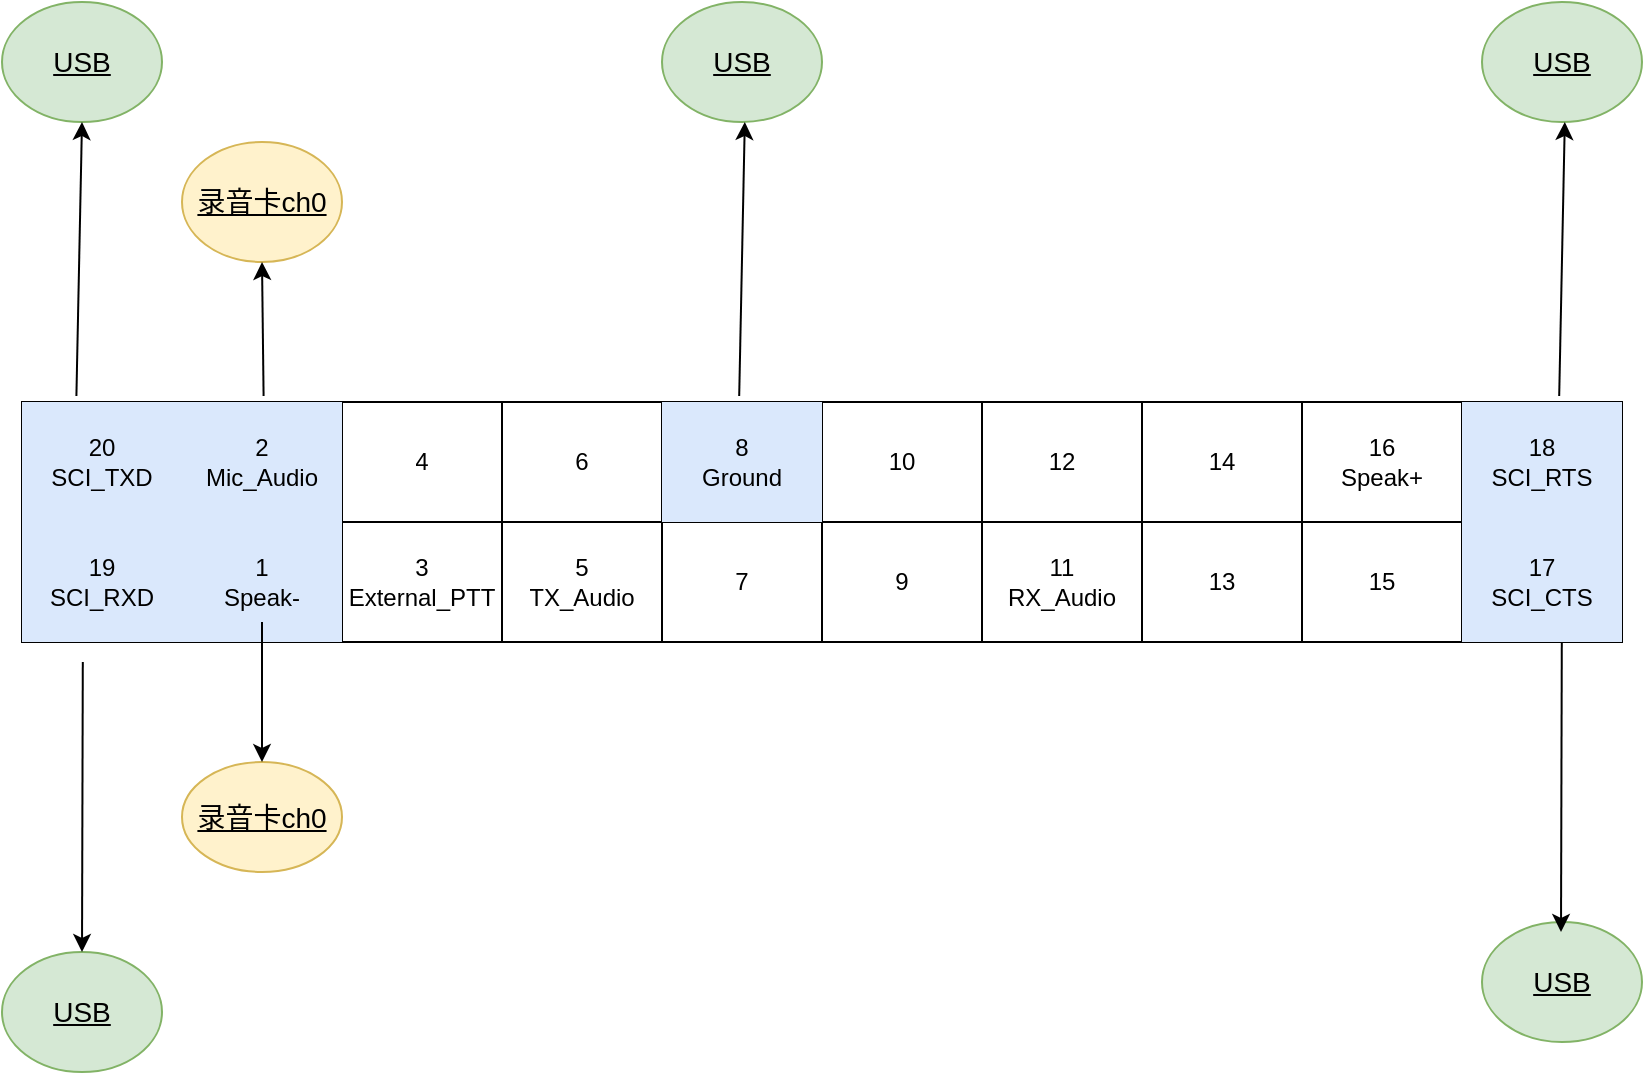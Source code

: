 <mxfile version="13.6.0" type="github">
  <diagram id="ogZR49KD6KhCGMxv0B3X" name="Page-1">
    <mxGraphModel dx="1102" dy="592" grid="1" gridSize="10" guides="1" tooltips="1" connect="1" arrows="1" fold="1" page="1" pageScale="1" pageWidth="827" pageHeight="1169" math="0" shadow="0">
      <root>
        <mxCell id="0" />
        <mxCell id="1" parent="0" />
        <mxCell id="oIG5HWOcIm4Gav6PHLE2-1" value="" style="shape=table;html=1;whiteSpace=wrap;startSize=0;container=1;collapsible=0;childLayout=tableLayout;swimlaneFillColor=none;fontStyle=0" vertex="1" parent="1">
          <mxGeometry x="180" y="320" width="800" height="120" as="geometry" />
        </mxCell>
        <mxCell id="oIG5HWOcIm4Gav6PHLE2-2" value="" style="shape=partialRectangle;html=1;whiteSpace=wrap;collapsible=0;dropTarget=0;pointerEvents=0;fillColor=none;top=0;left=0;bottom=0;right=0;points=[[0,0.5],[1,0.5]];portConstraint=eastwest;" vertex="1" parent="oIG5HWOcIm4Gav6PHLE2-1">
          <mxGeometry width="800" height="60" as="geometry" />
        </mxCell>
        <mxCell id="oIG5HWOcIm4Gav6PHLE2-3" value="20&lt;br&gt;SCI_TXD" style="shape=partialRectangle;html=1;whiteSpace=wrap;connectable=0;overflow=hidden;fillColor=#dae8fc;top=0;left=0;bottom=0;right=0;strokeColor=#6c8ebf;verticalAlign=middle;fontStyle=0;labelBackgroundColor=none;labelBorderColor=none;" vertex="1" parent="oIG5HWOcIm4Gav6PHLE2-2">
          <mxGeometry width="80" height="60" as="geometry" />
        </mxCell>
        <mxCell id="oIG5HWOcIm4Gav6PHLE2-4" value="2&lt;br&gt;Mic_Audio" style="shape=partialRectangle;html=1;whiteSpace=wrap;connectable=0;overflow=hidden;fillColor=#dae8fc;top=0;left=0;bottom=0;right=0;strokeColor=#6c8ebf;" vertex="1" parent="oIG5HWOcIm4Gav6PHLE2-2">
          <mxGeometry x="80" width="80" height="60" as="geometry" />
        </mxCell>
        <mxCell id="oIG5HWOcIm4Gav6PHLE2-5" value="4" style="shape=partialRectangle;html=1;whiteSpace=wrap;connectable=0;overflow=hidden;fillColor=none;top=0;left=0;bottom=0;right=0;" vertex="1" parent="oIG5HWOcIm4Gav6PHLE2-2">
          <mxGeometry x="160" width="80" height="60" as="geometry" />
        </mxCell>
        <mxCell id="oIG5HWOcIm4Gav6PHLE2-6" value="6" style="shape=partialRectangle;html=1;whiteSpace=wrap;connectable=0;overflow=hidden;fillColor=none;top=0;left=0;bottom=0;right=0;" vertex="1" parent="oIG5HWOcIm4Gav6PHLE2-2">
          <mxGeometry x="240" width="80" height="60" as="geometry" />
        </mxCell>
        <mxCell id="oIG5HWOcIm4Gav6PHLE2-7" value="8&lt;br&gt;Ground" style="shape=partialRectangle;html=1;whiteSpace=wrap;connectable=0;overflow=hidden;fillColor=#dae8fc;top=0;left=0;bottom=0;right=0;strokeColor=#6c8ebf;" vertex="1" parent="oIG5HWOcIm4Gav6PHLE2-2">
          <mxGeometry x="320" width="80" height="60" as="geometry" />
        </mxCell>
        <mxCell id="oIG5HWOcIm4Gav6PHLE2-8" value="10" style="shape=partialRectangle;html=1;whiteSpace=wrap;connectable=0;overflow=hidden;fillColor=none;top=0;left=0;bottom=0;right=0;" vertex="1" parent="oIG5HWOcIm4Gav6PHLE2-2">
          <mxGeometry x="400" width="80" height="60" as="geometry" />
        </mxCell>
        <mxCell id="oIG5HWOcIm4Gav6PHLE2-9" value="12" style="shape=partialRectangle;html=1;whiteSpace=wrap;connectable=0;overflow=hidden;fillColor=none;top=0;left=0;bottom=0;right=0;" vertex="1" parent="oIG5HWOcIm4Gav6PHLE2-2">
          <mxGeometry x="480" width="80" height="60" as="geometry" />
        </mxCell>
        <mxCell id="oIG5HWOcIm4Gav6PHLE2-10" value="14" style="shape=partialRectangle;html=1;whiteSpace=wrap;connectable=0;overflow=hidden;fillColor=none;top=0;left=0;bottom=0;right=0;" vertex="1" parent="oIG5HWOcIm4Gav6PHLE2-2">
          <mxGeometry x="560" width="80" height="60" as="geometry" />
        </mxCell>
        <mxCell id="oIG5HWOcIm4Gav6PHLE2-11" value="16&lt;br&gt;Speak+" style="shape=partialRectangle;html=1;whiteSpace=wrap;connectable=0;overflow=hidden;fillColor=none;top=0;left=0;bottom=0;right=0;" vertex="1" parent="oIG5HWOcIm4Gav6PHLE2-2">
          <mxGeometry x="640" width="80" height="60" as="geometry" />
        </mxCell>
        <mxCell id="oIG5HWOcIm4Gav6PHLE2-12" value="18&lt;br&gt;SCI_RTS" style="shape=partialRectangle;html=1;whiteSpace=wrap;connectable=0;overflow=hidden;fillColor=#dae8fc;top=0;left=0;bottom=0;right=0;strokeColor=#6c8ebf;" vertex="1" parent="oIG5HWOcIm4Gav6PHLE2-2">
          <mxGeometry x="720" width="80" height="60" as="geometry" />
        </mxCell>
        <mxCell id="oIG5HWOcIm4Gav6PHLE2-13" value="" style="shape=partialRectangle;html=1;whiteSpace=wrap;collapsible=0;dropTarget=0;pointerEvents=0;fillColor=none;top=0;left=0;bottom=0;right=0;points=[[0,0.5],[1,0.5]];portConstraint=eastwest;" vertex="1" parent="oIG5HWOcIm4Gav6PHLE2-1">
          <mxGeometry y="60" width="800" height="60" as="geometry" />
        </mxCell>
        <mxCell id="oIG5HWOcIm4Gav6PHLE2-14" value="19&lt;br&gt;SCI_RXD" style="shape=partialRectangle;html=1;whiteSpace=wrap;connectable=0;overflow=hidden;fillColor=#dae8fc;top=0;left=0;bottom=0;right=0;strokeColor=#6c8ebf;" vertex="1" parent="oIG5HWOcIm4Gav6PHLE2-13">
          <mxGeometry width="80" height="60" as="geometry" />
        </mxCell>
        <mxCell id="oIG5HWOcIm4Gav6PHLE2-15" value="1&lt;br&gt;Speak-" style="shape=partialRectangle;html=1;whiteSpace=wrap;connectable=0;overflow=hidden;fillColor=#dae8fc;top=0;left=0;bottom=0;right=0;strokeColor=#6c8ebf;" vertex="1" parent="oIG5HWOcIm4Gav6PHLE2-13">
          <mxGeometry x="80" width="80" height="60" as="geometry" />
        </mxCell>
        <mxCell id="oIG5HWOcIm4Gav6PHLE2-16" value="3&lt;br&gt;External_PTT" style="shape=partialRectangle;html=1;whiteSpace=wrap;connectable=0;overflow=hidden;fillColor=none;top=0;left=0;bottom=0;right=0;" vertex="1" parent="oIG5HWOcIm4Gav6PHLE2-13">
          <mxGeometry x="160" width="80" height="60" as="geometry" />
        </mxCell>
        <mxCell id="oIG5HWOcIm4Gav6PHLE2-17" value="5&lt;br&gt;TX_Audio" style="shape=partialRectangle;html=1;whiteSpace=wrap;connectable=0;overflow=hidden;fillColor=none;top=0;left=0;bottom=0;right=0;" vertex="1" parent="oIG5HWOcIm4Gav6PHLE2-13">
          <mxGeometry x="240" width="80" height="60" as="geometry" />
        </mxCell>
        <mxCell id="oIG5HWOcIm4Gav6PHLE2-18" value="7" style="shape=partialRectangle;html=1;whiteSpace=wrap;connectable=0;overflow=hidden;fillColor=none;top=0;left=0;bottom=0;right=0;" vertex="1" parent="oIG5HWOcIm4Gav6PHLE2-13">
          <mxGeometry x="320" width="80" height="60" as="geometry" />
        </mxCell>
        <mxCell id="oIG5HWOcIm4Gav6PHLE2-19" value="9" style="shape=partialRectangle;html=1;whiteSpace=wrap;connectable=0;overflow=hidden;fillColor=none;top=0;left=0;bottom=0;right=0;" vertex="1" parent="oIG5HWOcIm4Gav6PHLE2-13">
          <mxGeometry x="400" width="80" height="60" as="geometry" />
        </mxCell>
        <mxCell id="oIG5HWOcIm4Gav6PHLE2-20" value="11&lt;br&gt;RX_Audio" style="shape=partialRectangle;html=1;whiteSpace=wrap;connectable=0;overflow=hidden;fillColor=none;top=0;left=0;bottom=0;right=0;" vertex="1" parent="oIG5HWOcIm4Gav6PHLE2-13">
          <mxGeometry x="480" width="80" height="60" as="geometry" />
        </mxCell>
        <mxCell id="oIG5HWOcIm4Gav6PHLE2-21" value="13" style="shape=partialRectangle;html=1;whiteSpace=wrap;connectable=0;overflow=hidden;fillColor=none;top=0;left=0;bottom=0;right=0;" vertex="1" parent="oIG5HWOcIm4Gav6PHLE2-13">
          <mxGeometry x="560" width="80" height="60" as="geometry" />
        </mxCell>
        <mxCell id="oIG5HWOcIm4Gav6PHLE2-22" value="15" style="shape=partialRectangle;html=1;whiteSpace=wrap;connectable=0;overflow=hidden;fillColor=none;top=0;left=0;bottom=0;right=0;" vertex="1" parent="oIG5HWOcIm4Gav6PHLE2-13">
          <mxGeometry x="640" width="80" height="60" as="geometry" />
        </mxCell>
        <mxCell id="oIG5HWOcIm4Gav6PHLE2-23" value="17&lt;br&gt;SCI_CTS" style="shape=partialRectangle;html=1;whiteSpace=wrap;connectable=0;overflow=hidden;fillColor=#dae8fc;top=0;left=0;bottom=0;right=0;strokeColor=#6c8ebf;" vertex="1" parent="oIG5HWOcIm4Gav6PHLE2-13">
          <mxGeometry x="720" width="80" height="60" as="geometry" />
        </mxCell>
        <mxCell id="oIG5HWOcIm4Gav6PHLE2-24" value="录音卡ch0" style="ellipse;whiteSpace=wrap;html=1;labelBackgroundColor=none;fontSize=14;fillColor=#fff2cc;strokeColor=#d6b656;fontStyle=4" vertex="1" parent="1">
          <mxGeometry x="260" y="190" width="80" height="60" as="geometry" />
        </mxCell>
        <mxCell id="oIG5HWOcIm4Gav6PHLE2-25" value="录音卡ch0" style="ellipse;whiteSpace=wrap;html=1;labelBackgroundColor=none;fontSize=14;fillColor=#fff2cc;strokeColor=#d6b656;fontStyle=4" vertex="1" parent="1">
          <mxGeometry x="260" y="500" width="80" height="55" as="geometry" />
        </mxCell>
        <mxCell id="oIG5HWOcIm4Gav6PHLE2-26" value="" style="endArrow=classic;html=1;fontSize=14;entryX=0.5;entryY=1;entryDx=0;entryDy=0;exitX=0.151;exitY=-0.05;exitDx=0;exitDy=0;exitPerimeter=0;" edge="1" parent="1" source="oIG5HWOcIm4Gav6PHLE2-2" target="oIG5HWOcIm4Gav6PHLE2-24">
          <mxGeometry width="50" height="50" relative="1" as="geometry">
            <mxPoint x="300" y="320" as="sourcePoint" />
            <mxPoint x="310" y="410" as="targetPoint" />
          </mxGeometry>
        </mxCell>
        <mxCell id="oIG5HWOcIm4Gav6PHLE2-27" value="" style="endArrow=classic;html=1;fontSize=14;" edge="1" parent="1" target="oIG5HWOcIm4Gav6PHLE2-25">
          <mxGeometry width="50" height="50" relative="1" as="geometry">
            <mxPoint x="300" y="430" as="sourcePoint" />
            <mxPoint x="310" y="290" as="targetPoint" />
          </mxGeometry>
        </mxCell>
        <mxCell id="oIG5HWOcIm4Gav6PHLE2-28" value="USB" style="ellipse;whiteSpace=wrap;html=1;labelBackgroundColor=none;fontSize=14;fontStyle=4;fillColor=#d5e8d4;strokeColor=#82b366;" vertex="1" parent="1">
          <mxGeometry x="170" y="120" width="80" height="60" as="geometry" />
        </mxCell>
        <mxCell id="oIG5HWOcIm4Gav6PHLE2-29" value="USB" style="ellipse;whiteSpace=wrap;html=1;labelBackgroundColor=none;fontSize=14;fontStyle=4;fillColor=#d5e8d4;strokeColor=#82b366;" vertex="1" parent="1">
          <mxGeometry x="170" y="595" width="80" height="60" as="geometry" />
        </mxCell>
        <mxCell id="oIG5HWOcIm4Gav6PHLE2-30" value="USB" style="ellipse;whiteSpace=wrap;html=1;labelBackgroundColor=none;fontSize=14;fontStyle=4;fillColor=#d5e8d4;strokeColor=#82b366;" vertex="1" parent="1">
          <mxGeometry x="500" y="120" width="80" height="60" as="geometry" />
        </mxCell>
        <mxCell id="oIG5HWOcIm4Gav6PHLE2-31" value="USB" style="ellipse;whiteSpace=wrap;html=1;labelBackgroundColor=none;fontSize=14;fontStyle=4;fillColor=#d5e8d4;strokeColor=#82b366;" vertex="1" parent="1">
          <mxGeometry x="910" y="120" width="80" height="60" as="geometry" />
        </mxCell>
        <mxCell id="oIG5HWOcIm4Gav6PHLE2-32" value="USB" style="ellipse;whiteSpace=wrap;html=1;labelBackgroundColor=none;fontSize=14;fontStyle=4;fillColor=#d5e8d4;strokeColor=#82b366;" vertex="1" parent="1">
          <mxGeometry x="910" y="580" width="80" height="60" as="geometry" />
        </mxCell>
        <mxCell id="oIG5HWOcIm4Gav6PHLE2-33" value="" style="endArrow=classic;html=1;fontSize=16;entryX=0.5;entryY=1;entryDx=0;entryDy=0;exitX=0.034;exitY=-0.05;exitDx=0;exitDy=0;exitPerimeter=0;" edge="1" parent="1" source="oIG5HWOcIm4Gav6PHLE2-2" target="oIG5HWOcIm4Gav6PHLE2-28">
          <mxGeometry width="50" height="50" relative="1" as="geometry">
            <mxPoint x="440" y="390" as="sourcePoint" />
            <mxPoint x="490" y="340" as="targetPoint" />
          </mxGeometry>
        </mxCell>
        <mxCell id="oIG5HWOcIm4Gav6PHLE2-34" value="" style="endArrow=classic;html=1;fontSize=16;entryX=0.5;entryY=1;entryDx=0;entryDy=0;exitX=0.034;exitY=-0.05;exitDx=0;exitDy=0;exitPerimeter=0;" edge="1" parent="1">
          <mxGeometry width="50" height="50" relative="1" as="geometry">
            <mxPoint x="538.6" y="317" as="sourcePoint" />
            <mxPoint x="541.4" y="180" as="targetPoint" />
          </mxGeometry>
        </mxCell>
        <mxCell id="oIG5HWOcIm4Gav6PHLE2-35" value="" style="endArrow=classic;html=1;fontSize=16;entryX=0.5;entryY=1;entryDx=0;entryDy=0;exitX=0.034;exitY=-0.05;exitDx=0;exitDy=0;exitPerimeter=0;" edge="1" parent="1">
          <mxGeometry width="50" height="50" relative="1" as="geometry">
            <mxPoint x="948.6" y="317" as="sourcePoint" />
            <mxPoint x="951.4" y="180" as="targetPoint" />
          </mxGeometry>
        </mxCell>
        <mxCell id="oIG5HWOcIm4Gav6PHLE2-36" value="" style="endArrow=classic;html=1;fontSize=16;entryX=0.5;entryY=0;entryDx=0;entryDy=0;exitX=0.038;exitY=1.167;exitDx=0;exitDy=0;exitPerimeter=0;" edge="1" parent="1" source="oIG5HWOcIm4Gav6PHLE2-13" target="oIG5HWOcIm4Gav6PHLE2-29">
          <mxGeometry width="50" height="50" relative="1" as="geometry">
            <mxPoint x="220" y="450" as="sourcePoint" />
            <mxPoint x="490" y="340" as="targetPoint" />
          </mxGeometry>
        </mxCell>
        <mxCell id="oIG5HWOcIm4Gav6PHLE2-37" value="" style="endArrow=classic;html=1;fontSize=16;entryX=0.5;entryY=0;entryDx=0;entryDy=0;exitX=0.038;exitY=1.167;exitDx=0;exitDy=0;exitPerimeter=0;" edge="1" parent="1">
          <mxGeometry width="50" height="50" relative="1" as="geometry">
            <mxPoint x="949.9" y="440" as="sourcePoint" />
            <mxPoint x="949.5" y="584.98" as="targetPoint" />
          </mxGeometry>
        </mxCell>
      </root>
    </mxGraphModel>
  </diagram>
</mxfile>
